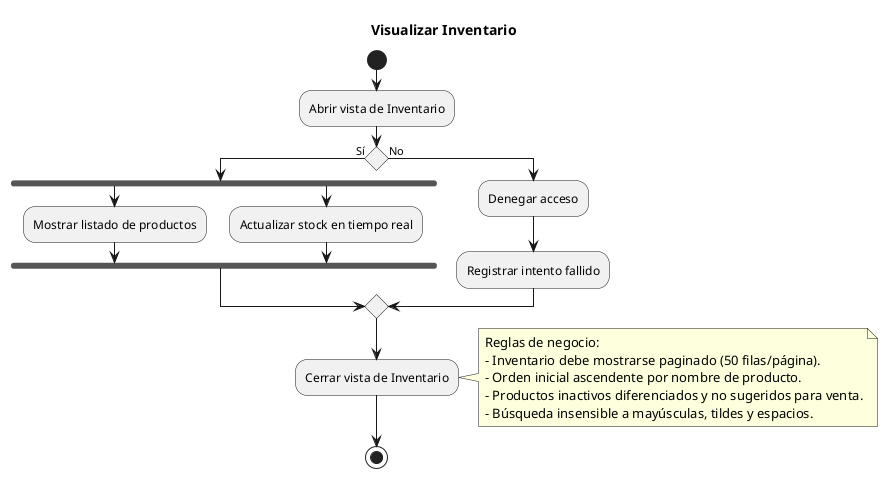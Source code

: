 @startuml CU01_VisualizarInventario_ForkJoin
title: Visualizar Inventario

|Usuario|
start

:Abrir vista de Inventario;

if () then (Sí)
    fork
        :Mostrar listado de productos;
    fork again
        :Actualizar stock en tiempo real;    
    end fork

else (No)
    :Denegar acceso;
    :Registrar intento fallido;
endif

:Cerrar vista de Inventario;

note right
  Reglas de negocio:
  - Inventario debe mostrarse paginado (50 filas/página).
  - Orden inicial ascendente por nombre de producto.
  - Productos inactivos diferenciados y no sugeridos para venta.
  - Búsqueda insensible a mayúsculas, tildes y espacios.
end note

stop
@enduml
